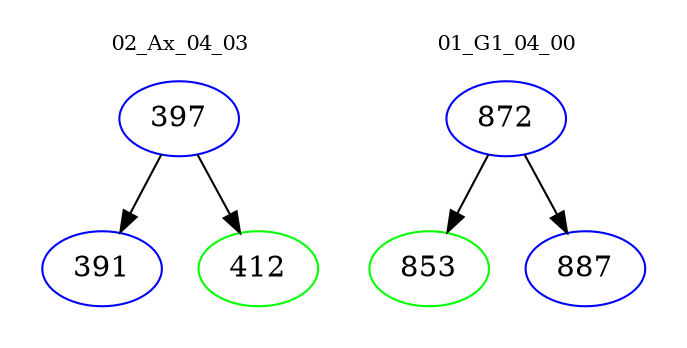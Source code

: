 digraph{
subgraph cluster_0 {
color = white
label = "02_Ax_04_03";
fontsize=10;
T0_397 [label="397", color="blue"]
T0_397 -> T0_391 [color="black"]
T0_391 [label="391", color="blue"]
T0_397 -> T0_412 [color="black"]
T0_412 [label="412", color="green"]
}
subgraph cluster_1 {
color = white
label = "01_G1_04_00";
fontsize=10;
T1_872 [label="872", color="blue"]
T1_872 -> T1_853 [color="black"]
T1_853 [label="853", color="green"]
T1_872 -> T1_887 [color="black"]
T1_887 [label="887", color="blue"]
}
}

